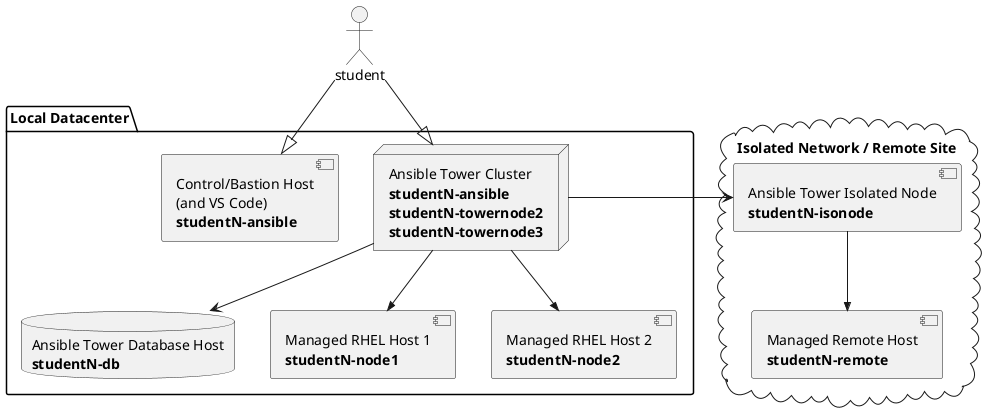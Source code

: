 /' generate PNG with plantuml '/
@startuml

actor student

package "Local Datacenter" {
	component "Control/Bastion Host\n(and VS Code)\n**studentN-ansible**" as control
	node "Ansible Tower Cluster\n**studentN-ansible**\n**studentN-towernode2**\n**studentN-towernode3**" as towercluster
	database "Ansible Tower Database Host\n**studentN-db**" as db
	towercluster -down-> db
	component "Managed RHEL Host 1\n**studentN-node1**" as node1
	component "Managed RHEL Host 2\n**studentN-node2**" as node2
	towercluster -down->> node1
	towercluster -down->> node2
}
cloud "Isolated Network / Remote Site" {
	component "Ansible Tower Isolated Node\n**studentN-isonode**" as towerisonode
	component "Managed Remote Host\n**studentN-remote**" as remotenode
	towerisonode -down->> remotenode
	towercluster -right-> towerisonode
}


student -down-|> control
student -down-|> towercluster
@enduml
